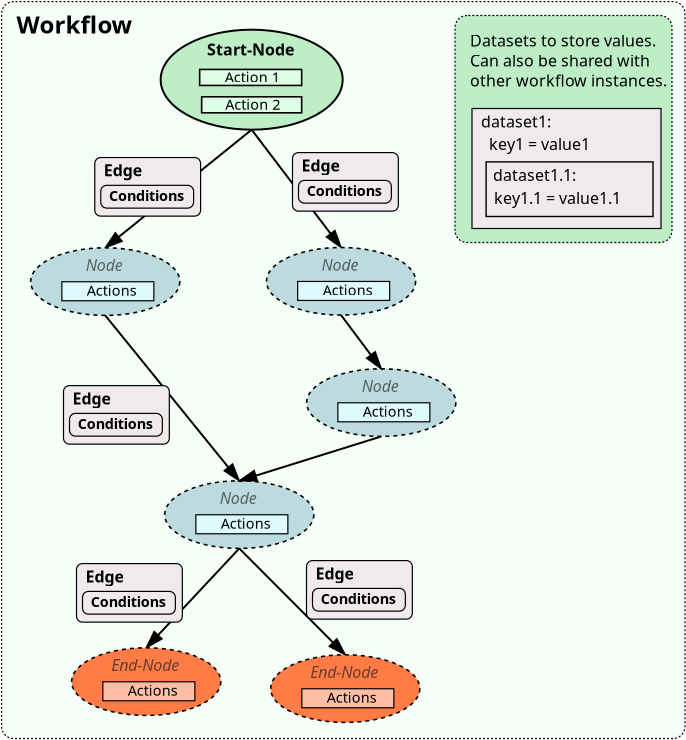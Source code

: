 <?xml version="1.0" encoding="UTF-8"?>
<dia:diagram xmlns:dia="http://www.lysator.liu.se/~alla/dia/">
  <dia:layer name="Hintergrund" visible="true">
    <dia:object type="Standard - Box" version="0" id="O0">
      <dia:attribute name="obj_pos">
        <dia:point val="2.797,2.708"/>
      </dia:attribute>
      <dia:attribute name="obj_bb">
        <dia:rectangle val="2.767,2.678;36.997,39.583"/>
      </dia:attribute>
      <dia:attribute name="elem_corner">
        <dia:point val="2.797,2.708"/>
      </dia:attribute>
      <dia:attribute name="elem_width">
        <dia:real val="34.17"/>
      </dia:attribute>
      <dia:attribute name="elem_height">
        <dia:real val="36.845"/>
      </dia:attribute>
      <dia:attribute name="border_width">
        <dia:real val="0.06"/>
      </dia:attribute>
      <dia:attribute name="inner_color">
        <dia:color val="#f5fff7"/>
      </dia:attribute>
      <dia:attribute name="show_background">
        <dia:boolean val="true"/>
      </dia:attribute>
      <dia:attribute name="line_style">
        <dia:enum val="1"/>
      </dia:attribute>
      <dia:attribute name="dashlength">
        <dia:real val="0.1"/>
      </dia:attribute>
      <dia:attribute name="corner_radius">
        <dia:real val="0.6"/>
      </dia:attribute>
    </dia:object>
    <dia:object type="UML - Message" version="0" id="O1">
      <dia:attribute name="obj_pos">
        <dia:point val="15.3,9.113"/>
      </dia:attribute>
      <dia:attribute name="obj_bb">
        <dia:rectangle val="15.23,9.042;20.119,15.284"/>
      </dia:attribute>
      <dia:attribute name="conn_endpoints">
        <dia:point val="15.3,9.113"/>
        <dia:point val="19.77,15.002"/>
      </dia:attribute>
      <dia:attribute name="line_colour">
        <dia:color val="#000000"/>
      </dia:attribute>
      <dia:attribute name="text">
        <dia:string>##</dia:string>
      </dia:attribute>
      <dia:attribute name="type">
        <dia:enum val="0"/>
      </dia:attribute>
      <dia:attribute name="text_pos">
        <dia:point val="19.192,11.686"/>
      </dia:attribute>
      <dia:connections>
        <dia:connection handle="0" to="O3" connection="6"/>
        <dia:connection handle="1" to="O9" connection="1"/>
      </dia:connections>
    </dia:object>
    <dia:object type="UML - Message" version="0" id="O2">
      <dia:attribute name="obj_pos">
        <dia:point val="15.3,9.113"/>
      </dia:attribute>
      <dia:attribute name="obj_bb">
        <dia:rectangle val="7.689,9.042;15.37,15.361"/>
      </dia:attribute>
      <dia:attribute name="conn_endpoints">
        <dia:point val="15.3,9.113"/>
        <dia:point val="7.98,15.018"/>
      </dia:attribute>
      <dia:attribute name="line_colour">
        <dia:color val="#000000"/>
      </dia:attribute>
      <dia:attribute name="text">
        <dia:string>##</dia:string>
      </dia:attribute>
      <dia:attribute name="type">
        <dia:enum val="0"/>
      </dia:attribute>
      <dia:attribute name="text_pos">
        <dia:point val="10.59,11.553"/>
      </dia:attribute>
      <dia:connections>
        <dia:connection handle="0" to="O3" connection="6"/>
        <dia:connection handle="1" to="O13" connection="1"/>
      </dia:connections>
    </dia:object>
    <dia:group>
      <dia:object type="Standard - Ellipse" version="0" id="O3">
        <dia:attribute name="obj_pos">
          <dia:point val="10.75,4.112"/>
        </dia:attribute>
        <dia:attribute name="obj_bb">
          <dia:rectangle val="10.7,4.062;19.9,9.162"/>
        </dia:attribute>
        <dia:attribute name="elem_corner">
          <dia:point val="10.75,4.112"/>
        </dia:attribute>
        <dia:attribute name="elem_width">
          <dia:real val="9.1"/>
        </dia:attribute>
        <dia:attribute name="elem_height">
          <dia:real val="5"/>
        </dia:attribute>
        <dia:attribute name="inner_color">
          <dia:color val="#bdeec5"/>
        </dia:attribute>
      </dia:object>
      <dia:object type="Standard - Text" version="0" id="O4">
        <dia:attribute name="obj_pos">
          <dia:point val="15.25,5.4"/>
        </dia:attribute>
        <dia:attribute name="obj_bb">
          <dia:rectangle val="13.05,4.65;17.45,5.8"/>
        </dia:attribute>
        <dia:attribute name="text">
          <dia:composite type="text">
            <dia:attribute name="string">
              <dia:string>#Start-Node#</dia:string>
            </dia:attribute>
            <dia:attribute name="font">
              <dia:font family="sans" style="80" name="Helvetica"/>
            </dia:attribute>
            <dia:attribute name="height">
              <dia:real val="1"/>
            </dia:attribute>
            <dia:attribute name="pos">
              <dia:point val="15.25,5.4"/>
            </dia:attribute>
            <dia:attribute name="color">
              <dia:color val="#000000"/>
            </dia:attribute>
            <dia:attribute name="alignment">
              <dia:enum val="1"/>
            </dia:attribute>
          </dia:composite>
        </dia:attribute>
      </dia:object>
      <dia:object type="Standard - Box" version="0" id="O5">
        <dia:attribute name="obj_pos">
          <dia:point val="12.7,6.1"/>
        </dia:attribute>
        <dia:attribute name="obj_bb">
          <dia:rectangle val="12.66,6.06;17.84,6.94"/>
        </dia:attribute>
        <dia:attribute name="elem_corner">
          <dia:point val="12.7,6.1"/>
        </dia:attribute>
        <dia:attribute name="elem_width">
          <dia:real val="5.1"/>
        </dia:attribute>
        <dia:attribute name="elem_height">
          <dia:real val="0.8"/>
        </dia:attribute>
        <dia:attribute name="border_width">
          <dia:real val="0.08"/>
        </dia:attribute>
        <dia:attribute name="inner_color">
          <dia:color val="#deffe6"/>
        </dia:attribute>
        <dia:attribute name="show_background">
          <dia:boolean val="true"/>
        </dia:attribute>
      </dia:object>
      <dia:object type="Standard - Text" version="0" id="O6">
        <dia:attribute name="obj_pos">
          <dia:point val="13.95,6.75"/>
        </dia:attribute>
        <dia:attribute name="obj_bb">
          <dia:rectangle val="13.95,6.05;16.5,7.1"/>
        </dia:attribute>
        <dia:attribute name="text">
          <dia:composite type="text">
            <dia:attribute name="string">
              <dia:string>#Action 1#</dia:string>
            </dia:attribute>
            <dia:attribute name="font">
              <dia:font family="sans" style="0" name="Helvetica"/>
            </dia:attribute>
            <dia:attribute name="height">
              <dia:real val="0.9"/>
            </dia:attribute>
            <dia:attribute name="pos">
              <dia:point val="13.95,6.75"/>
            </dia:attribute>
            <dia:attribute name="color">
              <dia:color val="#000000"/>
            </dia:attribute>
            <dia:attribute name="alignment">
              <dia:enum val="0"/>
            </dia:attribute>
          </dia:composite>
        </dia:attribute>
      </dia:object>
      <dia:object type="Standard - Box" version="0" id="O7">
        <dia:attribute name="obj_pos">
          <dia:point val="12.8,7.468"/>
        </dia:attribute>
        <dia:attribute name="obj_bb">
          <dia:rectangle val="12.76,7.428;17.84,8.307"/>
        </dia:attribute>
        <dia:attribute name="elem_corner">
          <dia:point val="12.8,7.468"/>
        </dia:attribute>
        <dia:attribute name="elem_width">
          <dia:real val="5"/>
        </dia:attribute>
        <dia:attribute name="elem_height">
          <dia:real val="0.8"/>
        </dia:attribute>
        <dia:attribute name="border_width">
          <dia:real val="0.08"/>
        </dia:attribute>
        <dia:attribute name="inner_color">
          <dia:color val="#deffe6"/>
        </dia:attribute>
        <dia:attribute name="show_background">
          <dia:boolean val="true"/>
        </dia:attribute>
      </dia:object>
      <dia:object type="Standard - Text" version="0" id="O8">
        <dia:attribute name="obj_pos">
          <dia:point val="13.985,8.117"/>
        </dia:attribute>
        <dia:attribute name="obj_bb">
          <dia:rectangle val="13.985,7.418;16.535,8.467"/>
        </dia:attribute>
        <dia:attribute name="text">
          <dia:composite type="text">
            <dia:attribute name="string">
              <dia:string>#Action 2#</dia:string>
            </dia:attribute>
            <dia:attribute name="font">
              <dia:font family="sans" style="0" name="Helvetica"/>
            </dia:attribute>
            <dia:attribute name="height">
              <dia:real val="0.9"/>
            </dia:attribute>
            <dia:attribute name="pos">
              <dia:point val="13.985,8.117"/>
            </dia:attribute>
            <dia:attribute name="color">
              <dia:color val="#000000"/>
            </dia:attribute>
            <dia:attribute name="alignment">
              <dia:enum val="0"/>
            </dia:attribute>
          </dia:composite>
        </dia:attribute>
      </dia:object>
    </dia:group>
    <dia:group>
      <dia:object type="Standard - Ellipse" version="0" id="O9">
        <dia:attribute name="obj_pos">
          <dia:point val="16.043,15.002"/>
        </dia:attribute>
        <dia:attribute name="obj_bb">
          <dia:rectangle val="16.003,14.962;23.537,18.423"/>
        </dia:attribute>
        <dia:attribute name="elem_corner">
          <dia:point val="16.043,15.002"/>
        </dia:attribute>
        <dia:attribute name="elem_width">
          <dia:real val="7.455"/>
        </dia:attribute>
        <dia:attribute name="elem_height">
          <dia:real val="3.381"/>
        </dia:attribute>
        <dia:attribute name="border_width">
          <dia:real val="0.08"/>
        </dia:attribute>
        <dia:attribute name="inner_color">
          <dia:color val="#bddade"/>
        </dia:attribute>
        <dia:attribute name="line_style">
          <dia:enum val="1"/>
        </dia:attribute>
        <dia:attribute name="dashlength">
          <dia:real val="0.2"/>
        </dia:attribute>
      </dia:object>
      <dia:object type="Standard - Text" version="0" id="O10">
        <dia:attribute name="obj_pos">
          <dia:point val="19.72,16.163"/>
        </dia:attribute>
        <dia:attribute name="obj_bb">
          <dia:rectangle val="18.795,15.412;20.645,16.562"/>
        </dia:attribute>
        <dia:attribute name="text">
          <dia:composite type="text">
            <dia:attribute name="string">
              <dia:string>#Node#</dia:string>
            </dia:attribute>
            <dia:attribute name="font">
              <dia:font family="sans" style="8" name="Helvetica"/>
            </dia:attribute>
            <dia:attribute name="height">
              <dia:real val="1"/>
            </dia:attribute>
            <dia:attribute name="pos">
              <dia:point val="19.72,16.163"/>
            </dia:attribute>
            <dia:attribute name="color">
              <dia:color val="#556264"/>
            </dia:attribute>
            <dia:attribute name="alignment">
              <dia:enum val="1"/>
            </dia:attribute>
          </dia:composite>
        </dia:attribute>
      </dia:object>
      <dia:object type="Standard - Box" version="0" id="O11">
        <dia:attribute name="obj_pos">
          <dia:point val="17.6,16.7"/>
        </dia:attribute>
        <dia:attribute name="obj_bb">
          <dia:rectangle val="17.57,16.67;22.23,17.68"/>
        </dia:attribute>
        <dia:attribute name="elem_corner">
          <dia:point val="17.6,16.7"/>
        </dia:attribute>
        <dia:attribute name="elem_width">
          <dia:real val="4.6"/>
        </dia:attribute>
        <dia:attribute name="elem_height">
          <dia:real val="0.95"/>
        </dia:attribute>
        <dia:attribute name="border_width">
          <dia:real val="0.06"/>
        </dia:attribute>
        <dia:attribute name="inner_color">
          <dia:color val="#defaff"/>
        </dia:attribute>
        <dia:attribute name="show_background">
          <dia:boolean val="true"/>
        </dia:attribute>
      </dia:object>
      <dia:object type="Standard - Text" version="0" id="O12">
        <dia:attribute name="obj_pos">
          <dia:point val="18.85,17.4"/>
        </dia:attribute>
        <dia:attribute name="obj_bb">
          <dia:rectangle val="18.85,16.7;21.15,17.75"/>
        </dia:attribute>
        <dia:attribute name="text">
          <dia:composite type="text">
            <dia:attribute name="string">
              <dia:string>#Actions#</dia:string>
            </dia:attribute>
            <dia:attribute name="font">
              <dia:font family="sans" style="0" name="Helvetica"/>
            </dia:attribute>
            <dia:attribute name="height">
              <dia:real val="0.9"/>
            </dia:attribute>
            <dia:attribute name="pos">
              <dia:point val="18.85,17.4"/>
            </dia:attribute>
            <dia:attribute name="color">
              <dia:color val="#000000"/>
            </dia:attribute>
            <dia:attribute name="alignment">
              <dia:enum val="0"/>
            </dia:attribute>
          </dia:composite>
        </dia:attribute>
      </dia:object>
    </dia:group>
    <dia:group>
      <dia:object type="Standard - Ellipse" version="0" id="O13">
        <dia:attribute name="obj_pos">
          <dia:point val="4.252,15.018"/>
        </dia:attribute>
        <dia:attribute name="obj_bb">
          <dia:rectangle val="4.212,14.978;11.747,18.44"/>
        </dia:attribute>
        <dia:attribute name="elem_corner">
          <dia:point val="4.252,15.018"/>
        </dia:attribute>
        <dia:attribute name="elem_width">
          <dia:real val="7.455"/>
        </dia:attribute>
        <dia:attribute name="elem_height">
          <dia:real val="3.381"/>
        </dia:attribute>
        <dia:attribute name="border_width">
          <dia:real val="0.08"/>
        </dia:attribute>
        <dia:attribute name="inner_color">
          <dia:color val="#bddade"/>
        </dia:attribute>
        <dia:attribute name="line_style">
          <dia:enum val="1"/>
        </dia:attribute>
        <dia:attribute name="dashlength">
          <dia:real val="0.2"/>
        </dia:attribute>
      </dia:object>
      <dia:object type="Standard - Text" version="0" id="O14">
        <dia:attribute name="obj_pos">
          <dia:point val="7.93,16.179"/>
        </dia:attribute>
        <dia:attribute name="obj_bb">
          <dia:rectangle val="7.005,15.429;8.855,16.579"/>
        </dia:attribute>
        <dia:attribute name="text">
          <dia:composite type="text">
            <dia:attribute name="string">
              <dia:string>#Node#</dia:string>
            </dia:attribute>
            <dia:attribute name="font">
              <dia:font family="sans" style="8" name="Helvetica"/>
            </dia:attribute>
            <dia:attribute name="height">
              <dia:real val="1"/>
            </dia:attribute>
            <dia:attribute name="pos">
              <dia:point val="7.93,16.179"/>
            </dia:attribute>
            <dia:attribute name="color">
              <dia:color val="#556264"/>
            </dia:attribute>
            <dia:attribute name="alignment">
              <dia:enum val="1"/>
            </dia:attribute>
          </dia:composite>
        </dia:attribute>
      </dia:object>
      <dia:object type="Standard - Box" version="0" id="O15">
        <dia:attribute name="obj_pos">
          <dia:point val="5.81,16.716"/>
        </dia:attribute>
        <dia:attribute name="obj_bb">
          <dia:rectangle val="5.78,16.686;10.44,17.697"/>
        </dia:attribute>
        <dia:attribute name="elem_corner">
          <dia:point val="5.81,16.716"/>
        </dia:attribute>
        <dia:attribute name="elem_width">
          <dia:real val="4.6"/>
        </dia:attribute>
        <dia:attribute name="elem_height">
          <dia:real val="0.95"/>
        </dia:attribute>
        <dia:attribute name="border_width">
          <dia:real val="0.06"/>
        </dia:attribute>
        <dia:attribute name="inner_color">
          <dia:color val="#defaff"/>
        </dia:attribute>
        <dia:attribute name="show_background">
          <dia:boolean val="true"/>
        </dia:attribute>
      </dia:object>
      <dia:object type="Standard - Text" version="0" id="O16">
        <dia:attribute name="obj_pos">
          <dia:point val="7.06,17.416"/>
        </dia:attribute>
        <dia:attribute name="obj_bb">
          <dia:rectangle val="7.06,16.716;9.36,17.767"/>
        </dia:attribute>
        <dia:attribute name="text">
          <dia:composite type="text">
            <dia:attribute name="string">
              <dia:string>#Actions#</dia:string>
            </dia:attribute>
            <dia:attribute name="font">
              <dia:font family="sans" style="0" name="Helvetica"/>
            </dia:attribute>
            <dia:attribute name="height">
              <dia:real val="0.9"/>
            </dia:attribute>
            <dia:attribute name="pos">
              <dia:point val="7.06,17.416"/>
            </dia:attribute>
            <dia:attribute name="color">
              <dia:color val="#000000"/>
            </dia:attribute>
            <dia:attribute name="alignment">
              <dia:enum val="0"/>
            </dia:attribute>
          </dia:composite>
        </dia:attribute>
      </dia:object>
    </dia:group>
    <dia:group>
      <dia:group>
        <dia:object type="Standard - Box" version="0" id="O17">
          <dia:attribute name="obj_pos">
            <dia:point val="7.455,10.505"/>
          </dia:attribute>
          <dia:attribute name="obj_bb">
            <dia:rectangle val="7.425,10.475;12.777,13.463"/>
          </dia:attribute>
          <dia:attribute name="elem_corner">
            <dia:point val="7.455,10.505"/>
          </dia:attribute>
          <dia:attribute name="elem_width">
            <dia:real val="5.292"/>
          </dia:attribute>
          <dia:attribute name="elem_height">
            <dia:real val="2.928"/>
          </dia:attribute>
          <dia:attribute name="border_width">
            <dia:real val="0.06"/>
          </dia:attribute>
          <dia:attribute name="inner_color">
            <dia:color val="#eeeaee"/>
          </dia:attribute>
          <dia:attribute name="show_background">
            <dia:boolean val="true"/>
          </dia:attribute>
          <dia:attribute name="corner_radius">
            <dia:real val="0.3"/>
          </dia:attribute>
        </dia:object>
        <dia:object type="Standard - Text" version="0" id="O18">
          <dia:attribute name="obj_pos">
            <dia:point val="8.165,12.675"/>
          </dia:attribute>
          <dia:attribute name="obj_bb">
            <dia:rectangle val="8.165,11.975;11.965,13.025"/>
          </dia:attribute>
          <dia:attribute name="text">
            <dia:composite type="text">
              <dia:attribute name="string">
                <dia:string>#Conditions#</dia:string>
              </dia:attribute>
              <dia:attribute name="font">
                <dia:font family="sans" style="80" name="Helvetica"/>
              </dia:attribute>
              <dia:attribute name="height">
                <dia:real val="0.9"/>
              </dia:attribute>
              <dia:attribute name="pos">
                <dia:point val="8.165,12.675"/>
              </dia:attribute>
              <dia:attribute name="color">
                <dia:color val="#000000"/>
              </dia:attribute>
              <dia:attribute name="alignment">
                <dia:enum val="0"/>
              </dia:attribute>
            </dia:composite>
          </dia:attribute>
        </dia:object>
        <dia:object type="Standard - Text" version="0" id="O19">
          <dia:attribute name="obj_pos">
            <dia:point val="7.905,11.445"/>
          </dia:attribute>
          <dia:attribute name="obj_bb">
            <dia:rectangle val="7.905,10.695;9.855,11.845"/>
          </dia:attribute>
          <dia:attribute name="text">
            <dia:composite type="text">
              <dia:attribute name="string">
                <dia:string>#Edge#</dia:string>
              </dia:attribute>
              <dia:attribute name="font">
                <dia:font family="sans" style="80" name="Helvetica"/>
              </dia:attribute>
              <dia:attribute name="height">
                <dia:real val="1"/>
              </dia:attribute>
              <dia:attribute name="pos">
                <dia:point val="7.905,11.445"/>
              </dia:attribute>
              <dia:attribute name="color">
                <dia:color val="#000000"/>
              </dia:attribute>
              <dia:attribute name="alignment">
                <dia:enum val="0"/>
              </dia:attribute>
            </dia:composite>
          </dia:attribute>
        </dia:object>
      </dia:group>
      <dia:object type="Standard - Box" version="0" id="O20">
        <dia:attribute name="obj_pos">
          <dia:point val="7.755,11.895"/>
        </dia:attribute>
        <dia:attribute name="obj_bb">
          <dia:rectangle val="7.725,11.865;12.427,13.063"/>
        </dia:attribute>
        <dia:attribute name="elem_corner">
          <dia:point val="7.755,11.895"/>
        </dia:attribute>
        <dia:attribute name="elem_width">
          <dia:real val="4.642"/>
        </dia:attribute>
        <dia:attribute name="elem_height">
          <dia:real val="1.138"/>
        </dia:attribute>
        <dia:attribute name="border_width">
          <dia:real val="0.06"/>
        </dia:attribute>
        <dia:attribute name="inner_color">
          <dia:color val="#eeeaee"/>
        </dia:attribute>
        <dia:attribute name="show_background">
          <dia:boolean val="false"/>
        </dia:attribute>
        <dia:attribute name="corner_radius">
          <dia:real val="0.3"/>
        </dia:attribute>
      </dia:object>
    </dia:group>
    <dia:group>
      <dia:group>
        <dia:object type="Standard - Box" version="0" id="O21">
          <dia:attribute name="obj_pos">
            <dia:point val="17.342,10.258"/>
          </dia:attribute>
          <dia:attribute name="obj_bb">
            <dia:rectangle val="17.312,10.228;22.665,13.216"/>
          </dia:attribute>
          <dia:attribute name="elem_corner">
            <dia:point val="17.342,10.258"/>
          </dia:attribute>
          <dia:attribute name="elem_width">
            <dia:real val="5.292"/>
          </dia:attribute>
          <dia:attribute name="elem_height">
            <dia:real val="2.928"/>
          </dia:attribute>
          <dia:attribute name="border_width">
            <dia:real val="0.06"/>
          </dia:attribute>
          <dia:attribute name="inner_color">
            <dia:color val="#eeeaee"/>
          </dia:attribute>
          <dia:attribute name="show_background">
            <dia:boolean val="true"/>
          </dia:attribute>
          <dia:attribute name="corner_radius">
            <dia:real val="0.3"/>
          </dia:attribute>
        </dia:object>
        <dia:object type="Standard - Text" version="0" id="O22">
          <dia:attribute name="obj_pos">
            <dia:point val="18.052,12.428"/>
          </dia:attribute>
          <dia:attribute name="obj_bb">
            <dia:rectangle val="18.052,11.728;21.852,12.778"/>
          </dia:attribute>
          <dia:attribute name="text">
            <dia:composite type="text">
              <dia:attribute name="string">
                <dia:string>#Conditions#</dia:string>
              </dia:attribute>
              <dia:attribute name="font">
                <dia:font family="sans" style="80" name="Helvetica"/>
              </dia:attribute>
              <dia:attribute name="height">
                <dia:real val="0.9"/>
              </dia:attribute>
              <dia:attribute name="pos">
                <dia:point val="18.052,12.428"/>
              </dia:attribute>
              <dia:attribute name="color">
                <dia:color val="#000000"/>
              </dia:attribute>
              <dia:attribute name="alignment">
                <dia:enum val="0"/>
              </dia:attribute>
            </dia:composite>
          </dia:attribute>
        </dia:object>
        <dia:object type="Standard - Text" version="0" id="O23">
          <dia:attribute name="obj_pos">
            <dia:point val="17.792,11.198"/>
          </dia:attribute>
          <dia:attribute name="obj_bb">
            <dia:rectangle val="17.792,10.448;19.742,11.598"/>
          </dia:attribute>
          <dia:attribute name="text">
            <dia:composite type="text">
              <dia:attribute name="string">
                <dia:string>#Edge#</dia:string>
              </dia:attribute>
              <dia:attribute name="font">
                <dia:font family="sans" style="80" name="Helvetica"/>
              </dia:attribute>
              <dia:attribute name="height">
                <dia:real val="1"/>
              </dia:attribute>
              <dia:attribute name="pos">
                <dia:point val="17.792,11.198"/>
              </dia:attribute>
              <dia:attribute name="color">
                <dia:color val="#000000"/>
              </dia:attribute>
              <dia:attribute name="alignment">
                <dia:enum val="0"/>
              </dia:attribute>
            </dia:composite>
          </dia:attribute>
        </dia:object>
      </dia:group>
      <dia:object type="Standard - Box" version="0" id="O24">
        <dia:attribute name="obj_pos">
          <dia:point val="17.642,11.648"/>
        </dia:attribute>
        <dia:attribute name="obj_bb">
          <dia:rectangle val="17.612,11.618;22.315,12.816"/>
        </dia:attribute>
        <dia:attribute name="elem_corner">
          <dia:point val="17.642,11.648"/>
        </dia:attribute>
        <dia:attribute name="elem_width">
          <dia:real val="4.642"/>
        </dia:attribute>
        <dia:attribute name="elem_height">
          <dia:real val="1.138"/>
        </dia:attribute>
        <dia:attribute name="border_width">
          <dia:real val="0.06"/>
        </dia:attribute>
        <dia:attribute name="inner_color">
          <dia:color val="#eeeaee"/>
        </dia:attribute>
        <dia:attribute name="show_background">
          <dia:boolean val="false"/>
        </dia:attribute>
        <dia:attribute name="corner_radius">
          <dia:real val="0.3"/>
        </dia:attribute>
      </dia:object>
    </dia:group>
    <dia:group>
      <dia:object type="Standard - Ellipse" version="0" id="O25">
        <dia:attribute name="obj_pos">
          <dia:point val="10.952,26.668"/>
        </dia:attribute>
        <dia:attribute name="obj_bb">
          <dia:rectangle val="10.912,26.628;18.447,30.09"/>
        </dia:attribute>
        <dia:attribute name="elem_corner">
          <dia:point val="10.952,26.668"/>
        </dia:attribute>
        <dia:attribute name="elem_width">
          <dia:real val="7.455"/>
        </dia:attribute>
        <dia:attribute name="elem_height">
          <dia:real val="3.381"/>
        </dia:attribute>
        <dia:attribute name="border_width">
          <dia:real val="0.08"/>
        </dia:attribute>
        <dia:attribute name="inner_color">
          <dia:color val="#bddade"/>
        </dia:attribute>
        <dia:attribute name="line_style">
          <dia:enum val="1"/>
        </dia:attribute>
        <dia:attribute name="dashlength">
          <dia:real val="0.2"/>
        </dia:attribute>
      </dia:object>
      <dia:object type="Standard - Text" version="0" id="O26">
        <dia:attribute name="obj_pos">
          <dia:point val="14.63,27.829"/>
        </dia:attribute>
        <dia:attribute name="obj_bb">
          <dia:rectangle val="13.705,27.079;15.555,28.229"/>
        </dia:attribute>
        <dia:attribute name="text">
          <dia:composite type="text">
            <dia:attribute name="string">
              <dia:string>#Node#</dia:string>
            </dia:attribute>
            <dia:attribute name="font">
              <dia:font family="sans" style="8" name="Helvetica"/>
            </dia:attribute>
            <dia:attribute name="height">
              <dia:real val="1"/>
            </dia:attribute>
            <dia:attribute name="pos">
              <dia:point val="14.63,27.829"/>
            </dia:attribute>
            <dia:attribute name="color">
              <dia:color val="#556264"/>
            </dia:attribute>
            <dia:attribute name="alignment">
              <dia:enum val="1"/>
            </dia:attribute>
          </dia:composite>
        </dia:attribute>
      </dia:object>
      <dia:object type="Standard - Box" version="0" id="O27">
        <dia:attribute name="obj_pos">
          <dia:point val="12.51,28.366"/>
        </dia:attribute>
        <dia:attribute name="obj_bb">
          <dia:rectangle val="12.48,28.337;17.14,29.346"/>
        </dia:attribute>
        <dia:attribute name="elem_corner">
          <dia:point val="12.51,28.366"/>
        </dia:attribute>
        <dia:attribute name="elem_width">
          <dia:real val="4.6"/>
        </dia:attribute>
        <dia:attribute name="elem_height">
          <dia:real val="0.95"/>
        </dia:attribute>
        <dia:attribute name="border_width">
          <dia:real val="0.06"/>
        </dia:attribute>
        <dia:attribute name="inner_color">
          <dia:color val="#defaff"/>
        </dia:attribute>
        <dia:attribute name="show_background">
          <dia:boolean val="true"/>
        </dia:attribute>
      </dia:object>
      <dia:object type="Standard - Text" version="0" id="O28">
        <dia:attribute name="obj_pos">
          <dia:point val="13.76,29.067"/>
        </dia:attribute>
        <dia:attribute name="obj_bb">
          <dia:rectangle val="13.76,28.366;16.06,29.416"/>
        </dia:attribute>
        <dia:attribute name="text">
          <dia:composite type="text">
            <dia:attribute name="string">
              <dia:string>#Actions#</dia:string>
            </dia:attribute>
            <dia:attribute name="font">
              <dia:font family="sans" style="0" name="Helvetica"/>
            </dia:attribute>
            <dia:attribute name="height">
              <dia:real val="0.9"/>
            </dia:attribute>
            <dia:attribute name="pos">
              <dia:point val="13.76,29.067"/>
            </dia:attribute>
            <dia:attribute name="color">
              <dia:color val="#000000"/>
            </dia:attribute>
            <dia:attribute name="alignment">
              <dia:enum val="0"/>
            </dia:attribute>
          </dia:composite>
        </dia:attribute>
      </dia:object>
    </dia:group>
    <dia:group>
      <dia:object type="Standard - Ellipse" version="0" id="O29">
        <dia:attribute name="obj_pos">
          <dia:point val="18.052,21.068"/>
        </dia:attribute>
        <dia:attribute name="obj_bb">
          <dia:rectangle val="18.012,21.028;25.547,24.49"/>
        </dia:attribute>
        <dia:attribute name="elem_corner">
          <dia:point val="18.052,21.068"/>
        </dia:attribute>
        <dia:attribute name="elem_width">
          <dia:real val="7.455"/>
        </dia:attribute>
        <dia:attribute name="elem_height">
          <dia:real val="3.381"/>
        </dia:attribute>
        <dia:attribute name="border_width">
          <dia:real val="0.08"/>
        </dia:attribute>
        <dia:attribute name="inner_color">
          <dia:color val="#bddade"/>
        </dia:attribute>
        <dia:attribute name="line_style">
          <dia:enum val="1"/>
        </dia:attribute>
        <dia:attribute name="dashlength">
          <dia:real val="0.2"/>
        </dia:attribute>
      </dia:object>
      <dia:object type="Standard - Text" version="0" id="O30">
        <dia:attribute name="obj_pos">
          <dia:point val="21.73,22.229"/>
        </dia:attribute>
        <dia:attribute name="obj_bb">
          <dia:rectangle val="20.805,21.479;22.655,22.629"/>
        </dia:attribute>
        <dia:attribute name="text">
          <dia:composite type="text">
            <dia:attribute name="string">
              <dia:string>#Node#</dia:string>
            </dia:attribute>
            <dia:attribute name="font">
              <dia:font family="sans" style="8" name="Helvetica"/>
            </dia:attribute>
            <dia:attribute name="height">
              <dia:real val="1"/>
            </dia:attribute>
            <dia:attribute name="pos">
              <dia:point val="21.73,22.229"/>
            </dia:attribute>
            <dia:attribute name="color">
              <dia:color val="#556264"/>
            </dia:attribute>
            <dia:attribute name="alignment">
              <dia:enum val="1"/>
            </dia:attribute>
          </dia:composite>
        </dia:attribute>
      </dia:object>
      <dia:object type="Standard - Box" version="0" id="O31">
        <dia:attribute name="obj_pos">
          <dia:point val="19.61,22.767"/>
        </dia:attribute>
        <dia:attribute name="obj_bb">
          <dia:rectangle val="19.58,22.736;24.24,23.747"/>
        </dia:attribute>
        <dia:attribute name="elem_corner">
          <dia:point val="19.61,22.767"/>
        </dia:attribute>
        <dia:attribute name="elem_width">
          <dia:real val="4.6"/>
        </dia:attribute>
        <dia:attribute name="elem_height">
          <dia:real val="0.95"/>
        </dia:attribute>
        <dia:attribute name="border_width">
          <dia:real val="0.06"/>
        </dia:attribute>
        <dia:attribute name="inner_color">
          <dia:color val="#defaff"/>
        </dia:attribute>
        <dia:attribute name="show_background">
          <dia:boolean val="true"/>
        </dia:attribute>
      </dia:object>
      <dia:object type="Standard - Text" version="0" id="O32">
        <dia:attribute name="obj_pos">
          <dia:point val="20.86,23.466"/>
        </dia:attribute>
        <dia:attribute name="obj_bb">
          <dia:rectangle val="20.86,22.767;23.16,23.817"/>
        </dia:attribute>
        <dia:attribute name="text">
          <dia:composite type="text">
            <dia:attribute name="string">
              <dia:string>#Actions#</dia:string>
            </dia:attribute>
            <dia:attribute name="font">
              <dia:font family="sans" style="0" name="Helvetica"/>
            </dia:attribute>
            <dia:attribute name="height">
              <dia:real val="0.9"/>
            </dia:attribute>
            <dia:attribute name="pos">
              <dia:point val="20.86,23.466"/>
            </dia:attribute>
            <dia:attribute name="color">
              <dia:color val="#000000"/>
            </dia:attribute>
            <dia:attribute name="alignment">
              <dia:enum val="0"/>
            </dia:attribute>
          </dia:composite>
        </dia:attribute>
      </dia:object>
    </dia:group>
    <dia:object type="UML - Message" version="0" id="O33">
      <dia:attribute name="obj_pos">
        <dia:point val="19.77,18.383"/>
      </dia:attribute>
      <dia:attribute name="obj_bb">
        <dia:rectangle val="19.7,18.313;22.13,21.348"/>
      </dia:attribute>
      <dia:attribute name="conn_endpoints">
        <dia:point val="19.77,18.383"/>
        <dia:point val="21.78,21.068"/>
      </dia:attribute>
      <dia:attribute name="line_colour">
        <dia:color val="#000000"/>
      </dia:attribute>
      <dia:attribute name="text">
        <dia:string>##</dia:string>
      </dia:attribute>
      <dia:attribute name="type">
        <dia:enum val="0"/>
      </dia:attribute>
      <dia:attribute name="text_pos">
        <dia:point val="19.725,19.213"/>
      </dia:attribute>
      <dia:connections>
        <dia:connection handle="0" to="O9" connection="6"/>
        <dia:connection handle="1" to="O29" connection="1"/>
      </dia:connections>
    </dia:object>
    <dia:object type="UML - Message" version="0" id="O34">
      <dia:attribute name="obj_pos">
        <dia:point val="21.78,24.45"/>
      </dia:attribute>
      <dia:attribute name="obj_bb">
        <dia:rectangle val="14.513,24.387;21.842,27.065"/>
      </dia:attribute>
      <dia:attribute name="conn_endpoints">
        <dia:point val="21.78,24.45"/>
        <dia:point val="14.68,26.668"/>
      </dia:attribute>
      <dia:attribute name="line_colour">
        <dia:color val="#000000"/>
      </dia:attribute>
      <dia:attribute name="text">
        <dia:string>##</dia:string>
      </dia:attribute>
      <dia:attribute name="type">
        <dia:enum val="0"/>
      </dia:attribute>
      <dia:attribute name="text_pos">
        <dia:point val="17.18,25.047"/>
      </dia:attribute>
      <dia:connections>
        <dia:connection handle="0" to="O29" connection="6"/>
        <dia:connection handle="1" to="O25" connection="1"/>
      </dia:connections>
    </dia:object>
    <dia:object type="UML - Message" version="0" id="O35">
      <dia:attribute name="obj_pos">
        <dia:point val="7.98,18.4"/>
      </dia:attribute>
      <dia:attribute name="obj_bb">
        <dia:rectangle val="7.909,18.329;15.022,26.959"/>
      </dia:attribute>
      <dia:attribute name="conn_endpoints">
        <dia:point val="7.98,18.4"/>
        <dia:point val="14.68,26.668"/>
      </dia:attribute>
      <dia:attribute name="line_colour">
        <dia:color val="#000000"/>
      </dia:attribute>
      <dia:attribute name="text">
        <dia:string>##</dia:string>
      </dia:attribute>
      <dia:attribute name="type">
        <dia:enum val="0"/>
      </dia:attribute>
      <dia:attribute name="text_pos">
        <dia:point val="10.28,22.022"/>
      </dia:attribute>
      <dia:connections>
        <dia:connection handle="0" to="O13" connection="6"/>
        <dia:connection handle="1" to="O25" connection="1"/>
      </dia:connections>
    </dia:object>
    <dia:object type="UML - Message" version="0" id="O36">
      <dia:attribute name="obj_pos">
        <dia:point val="14.68,30.05"/>
      </dia:attribute>
      <dia:attribute name="obj_bb">
        <dia:rectangle val="9.703,29.979;14.75,35.328"/>
      </dia:attribute>
      <dia:attribute name="conn_endpoints">
        <dia:point val="14.68,30.05"/>
        <dia:point val="10.03,35.018"/>
      </dia:attribute>
      <dia:attribute name="line_colour">
        <dia:color val="#000000"/>
      </dia:attribute>
      <dia:attribute name="text">
        <dia:string>##</dia:string>
      </dia:attribute>
      <dia:attribute name="type">
        <dia:enum val="0"/>
      </dia:attribute>
      <dia:attribute name="text_pos">
        <dia:point val="11.305,32.022"/>
      </dia:attribute>
      <dia:connections>
        <dia:connection handle="0" to="O25" connection="6"/>
        <dia:connection handle="1" to="O50" connection="1"/>
      </dia:connections>
    </dia:object>
    <dia:object type="UML - Message" version="0" id="O37">
      <dia:attribute name="obj_pos">
        <dia:point val="14.68,30.05"/>
      </dia:attribute>
      <dia:attribute name="obj_bb">
        <dia:rectangle val="14.609,29.979;20.298,35.686"/>
      </dia:attribute>
      <dia:attribute name="conn_endpoints">
        <dia:point val="14.68,30.05"/>
        <dia:point val="19.98,35.368"/>
      </dia:attribute>
      <dia:attribute name="line_colour">
        <dia:color val="#000000"/>
      </dia:attribute>
      <dia:attribute name="text">
        <dia:string>##</dia:string>
      </dia:attribute>
      <dia:attribute name="type">
        <dia:enum val="0"/>
      </dia:attribute>
      <dia:attribute name="text_pos">
        <dia:point val="16.28,32.197"/>
      </dia:attribute>
      <dia:connections>
        <dia:connection handle="0" to="O25" connection="6"/>
        <dia:connection handle="1" to="O54" connection="1"/>
      </dia:connections>
    </dia:object>
    <dia:group>
      <dia:group>
        <dia:object type="Standard - Box" version="0" id="O38">
          <dia:attribute name="obj_pos">
            <dia:point val="5.892,21.908"/>
          </dia:attribute>
          <dia:attribute name="obj_bb">
            <dia:rectangle val="5.862,21.878;11.215,24.866"/>
          </dia:attribute>
          <dia:attribute name="elem_corner">
            <dia:point val="5.892,21.908"/>
          </dia:attribute>
          <dia:attribute name="elem_width">
            <dia:real val="5.292"/>
          </dia:attribute>
          <dia:attribute name="elem_height">
            <dia:real val="2.928"/>
          </dia:attribute>
          <dia:attribute name="border_width">
            <dia:real val="0.06"/>
          </dia:attribute>
          <dia:attribute name="inner_color">
            <dia:color val="#eeeaee"/>
          </dia:attribute>
          <dia:attribute name="show_background">
            <dia:boolean val="true"/>
          </dia:attribute>
          <dia:attribute name="corner_radius">
            <dia:real val="0.3"/>
          </dia:attribute>
        </dia:object>
        <dia:object type="Standard - Text" version="0" id="O39">
          <dia:attribute name="obj_pos">
            <dia:point val="6.602,24.078"/>
          </dia:attribute>
          <dia:attribute name="obj_bb">
            <dia:rectangle val="6.602,23.378;10.402,24.428"/>
          </dia:attribute>
          <dia:attribute name="text">
            <dia:composite type="text">
              <dia:attribute name="string">
                <dia:string>#Conditions#</dia:string>
              </dia:attribute>
              <dia:attribute name="font">
                <dia:font family="sans" style="80" name="Helvetica"/>
              </dia:attribute>
              <dia:attribute name="height">
                <dia:real val="0.9"/>
              </dia:attribute>
              <dia:attribute name="pos">
                <dia:point val="6.602,24.078"/>
              </dia:attribute>
              <dia:attribute name="color">
                <dia:color val="#000000"/>
              </dia:attribute>
              <dia:attribute name="alignment">
                <dia:enum val="0"/>
              </dia:attribute>
            </dia:composite>
          </dia:attribute>
        </dia:object>
        <dia:object type="Standard - Text" version="0" id="O40">
          <dia:attribute name="obj_pos">
            <dia:point val="6.342,22.848"/>
          </dia:attribute>
          <dia:attribute name="obj_bb">
            <dia:rectangle val="6.342,22.098;8.292,23.248"/>
          </dia:attribute>
          <dia:attribute name="text">
            <dia:composite type="text">
              <dia:attribute name="string">
                <dia:string>#Edge#</dia:string>
              </dia:attribute>
              <dia:attribute name="font">
                <dia:font family="sans" style="80" name="Helvetica"/>
              </dia:attribute>
              <dia:attribute name="height">
                <dia:real val="1"/>
              </dia:attribute>
              <dia:attribute name="pos">
                <dia:point val="6.342,22.848"/>
              </dia:attribute>
              <dia:attribute name="color">
                <dia:color val="#000000"/>
              </dia:attribute>
              <dia:attribute name="alignment">
                <dia:enum val="0"/>
              </dia:attribute>
            </dia:composite>
          </dia:attribute>
        </dia:object>
      </dia:group>
      <dia:object type="Standard - Box" version="0" id="O41">
        <dia:attribute name="obj_pos">
          <dia:point val="6.192,23.298"/>
        </dia:attribute>
        <dia:attribute name="obj_bb">
          <dia:rectangle val="6.162,23.268;10.865,24.466"/>
        </dia:attribute>
        <dia:attribute name="elem_corner">
          <dia:point val="6.192,23.298"/>
        </dia:attribute>
        <dia:attribute name="elem_width">
          <dia:real val="4.642"/>
        </dia:attribute>
        <dia:attribute name="elem_height">
          <dia:real val="1.138"/>
        </dia:attribute>
        <dia:attribute name="border_width">
          <dia:real val="0.06"/>
        </dia:attribute>
        <dia:attribute name="inner_color">
          <dia:color val="#eeeaee"/>
        </dia:attribute>
        <dia:attribute name="show_background">
          <dia:boolean val="false"/>
        </dia:attribute>
        <dia:attribute name="corner_radius">
          <dia:real val="0.3"/>
        </dia:attribute>
      </dia:object>
    </dia:group>
    <dia:group>
      <dia:group>
        <dia:object type="Standard - Box" version="0" id="O42">
          <dia:attribute name="obj_pos">
            <dia:point val="6.542,30.808"/>
          </dia:attribute>
          <dia:attribute name="obj_bb">
            <dia:rectangle val="6.512,30.778;11.865,33.766"/>
          </dia:attribute>
          <dia:attribute name="elem_corner">
            <dia:point val="6.542,30.808"/>
          </dia:attribute>
          <dia:attribute name="elem_width">
            <dia:real val="5.292"/>
          </dia:attribute>
          <dia:attribute name="elem_height">
            <dia:real val="2.928"/>
          </dia:attribute>
          <dia:attribute name="border_width">
            <dia:real val="0.06"/>
          </dia:attribute>
          <dia:attribute name="inner_color">
            <dia:color val="#eeeaee"/>
          </dia:attribute>
          <dia:attribute name="show_background">
            <dia:boolean val="true"/>
          </dia:attribute>
          <dia:attribute name="corner_radius">
            <dia:real val="0.3"/>
          </dia:attribute>
        </dia:object>
        <dia:object type="Standard - Text" version="0" id="O43">
          <dia:attribute name="obj_pos">
            <dia:point val="7.252,32.978"/>
          </dia:attribute>
          <dia:attribute name="obj_bb">
            <dia:rectangle val="7.252,32.278;11.052,33.328"/>
          </dia:attribute>
          <dia:attribute name="text">
            <dia:composite type="text">
              <dia:attribute name="string">
                <dia:string>#Conditions#</dia:string>
              </dia:attribute>
              <dia:attribute name="font">
                <dia:font family="sans" style="80" name="Helvetica"/>
              </dia:attribute>
              <dia:attribute name="height">
                <dia:real val="0.9"/>
              </dia:attribute>
              <dia:attribute name="pos">
                <dia:point val="7.252,32.978"/>
              </dia:attribute>
              <dia:attribute name="color">
                <dia:color val="#000000"/>
              </dia:attribute>
              <dia:attribute name="alignment">
                <dia:enum val="0"/>
              </dia:attribute>
            </dia:composite>
          </dia:attribute>
        </dia:object>
        <dia:object type="Standard - Text" version="0" id="O44">
          <dia:attribute name="obj_pos">
            <dia:point val="6.992,31.748"/>
          </dia:attribute>
          <dia:attribute name="obj_bb">
            <dia:rectangle val="6.992,30.998;8.942,32.148"/>
          </dia:attribute>
          <dia:attribute name="text">
            <dia:composite type="text">
              <dia:attribute name="string">
                <dia:string>#Edge#</dia:string>
              </dia:attribute>
              <dia:attribute name="font">
                <dia:font family="sans" style="80" name="Helvetica"/>
              </dia:attribute>
              <dia:attribute name="height">
                <dia:real val="1"/>
              </dia:attribute>
              <dia:attribute name="pos">
                <dia:point val="6.992,31.748"/>
              </dia:attribute>
              <dia:attribute name="color">
                <dia:color val="#000000"/>
              </dia:attribute>
              <dia:attribute name="alignment">
                <dia:enum val="0"/>
              </dia:attribute>
            </dia:composite>
          </dia:attribute>
        </dia:object>
      </dia:group>
      <dia:object type="Standard - Box" version="0" id="O45">
        <dia:attribute name="obj_pos">
          <dia:point val="6.842,32.198"/>
        </dia:attribute>
        <dia:attribute name="obj_bb">
          <dia:rectangle val="6.812,32.168;11.515,33.367"/>
        </dia:attribute>
        <dia:attribute name="elem_corner">
          <dia:point val="6.842,32.198"/>
        </dia:attribute>
        <dia:attribute name="elem_width">
          <dia:real val="4.642"/>
        </dia:attribute>
        <dia:attribute name="elem_height">
          <dia:real val="1.138"/>
        </dia:attribute>
        <dia:attribute name="border_width">
          <dia:real val="0.06"/>
        </dia:attribute>
        <dia:attribute name="inner_color">
          <dia:color val="#eeeaee"/>
        </dia:attribute>
        <dia:attribute name="show_background">
          <dia:boolean val="false"/>
        </dia:attribute>
        <dia:attribute name="corner_radius">
          <dia:real val="0.3"/>
        </dia:attribute>
      </dia:object>
    </dia:group>
    <dia:group>
      <dia:group>
        <dia:object type="Standard - Box" version="0" id="O46">
          <dia:attribute name="obj_pos">
            <dia:point val="18.042,30.658"/>
          </dia:attribute>
          <dia:attribute name="obj_bb">
            <dia:rectangle val="18.012,30.628;23.365,33.616"/>
          </dia:attribute>
          <dia:attribute name="elem_corner">
            <dia:point val="18.042,30.658"/>
          </dia:attribute>
          <dia:attribute name="elem_width">
            <dia:real val="5.292"/>
          </dia:attribute>
          <dia:attribute name="elem_height">
            <dia:real val="2.928"/>
          </dia:attribute>
          <dia:attribute name="border_width">
            <dia:real val="0.06"/>
          </dia:attribute>
          <dia:attribute name="inner_color">
            <dia:color val="#eeeaee"/>
          </dia:attribute>
          <dia:attribute name="show_background">
            <dia:boolean val="true"/>
          </dia:attribute>
          <dia:attribute name="corner_radius">
            <dia:real val="0.3"/>
          </dia:attribute>
        </dia:object>
        <dia:object type="Standard - Text" version="0" id="O47">
          <dia:attribute name="obj_pos">
            <dia:point val="18.752,32.828"/>
          </dia:attribute>
          <dia:attribute name="obj_bb">
            <dia:rectangle val="18.752,32.128;22.552,33.178"/>
          </dia:attribute>
          <dia:attribute name="text">
            <dia:composite type="text">
              <dia:attribute name="string">
                <dia:string>#Conditions#</dia:string>
              </dia:attribute>
              <dia:attribute name="font">
                <dia:font family="sans" style="80" name="Helvetica"/>
              </dia:attribute>
              <dia:attribute name="height">
                <dia:real val="0.9"/>
              </dia:attribute>
              <dia:attribute name="pos">
                <dia:point val="18.752,32.828"/>
              </dia:attribute>
              <dia:attribute name="color">
                <dia:color val="#000000"/>
              </dia:attribute>
              <dia:attribute name="alignment">
                <dia:enum val="0"/>
              </dia:attribute>
            </dia:composite>
          </dia:attribute>
        </dia:object>
        <dia:object type="Standard - Text" version="0" id="O48">
          <dia:attribute name="obj_pos">
            <dia:point val="18.492,31.598"/>
          </dia:attribute>
          <dia:attribute name="obj_bb">
            <dia:rectangle val="18.492,30.848;20.442,31.998"/>
          </dia:attribute>
          <dia:attribute name="text">
            <dia:composite type="text">
              <dia:attribute name="string">
                <dia:string>#Edge#</dia:string>
              </dia:attribute>
              <dia:attribute name="font">
                <dia:font family="sans" style="80" name="Helvetica"/>
              </dia:attribute>
              <dia:attribute name="height">
                <dia:real val="1"/>
              </dia:attribute>
              <dia:attribute name="pos">
                <dia:point val="18.492,31.598"/>
              </dia:attribute>
              <dia:attribute name="color">
                <dia:color val="#000000"/>
              </dia:attribute>
              <dia:attribute name="alignment">
                <dia:enum val="0"/>
              </dia:attribute>
            </dia:composite>
          </dia:attribute>
        </dia:object>
      </dia:group>
      <dia:object type="Standard - Box" version="0" id="O49">
        <dia:attribute name="obj_pos">
          <dia:point val="18.342,32.048"/>
        </dia:attribute>
        <dia:attribute name="obj_bb">
          <dia:rectangle val="18.312,32.018;23.015,33.217"/>
        </dia:attribute>
        <dia:attribute name="elem_corner">
          <dia:point val="18.342,32.048"/>
        </dia:attribute>
        <dia:attribute name="elem_width">
          <dia:real val="4.642"/>
        </dia:attribute>
        <dia:attribute name="elem_height">
          <dia:real val="1.138"/>
        </dia:attribute>
        <dia:attribute name="border_width">
          <dia:real val="0.06"/>
        </dia:attribute>
        <dia:attribute name="inner_color">
          <dia:color val="#eeeaee"/>
        </dia:attribute>
        <dia:attribute name="show_background">
          <dia:boolean val="false"/>
        </dia:attribute>
        <dia:attribute name="corner_radius">
          <dia:real val="0.3"/>
        </dia:attribute>
      </dia:object>
    </dia:group>
    <dia:group>
      <dia:object type="Standard - Ellipse" version="0" id="O50">
        <dia:attribute name="obj_pos">
          <dia:point val="6.302,35.018"/>
        </dia:attribute>
        <dia:attribute name="obj_bb">
          <dia:rectangle val="6.262,34.978;13.797,38.44"/>
        </dia:attribute>
        <dia:attribute name="elem_corner">
          <dia:point val="6.302,35.018"/>
        </dia:attribute>
        <dia:attribute name="elem_width">
          <dia:real val="7.455"/>
        </dia:attribute>
        <dia:attribute name="elem_height">
          <dia:real val="3.381"/>
        </dia:attribute>
        <dia:attribute name="border_width">
          <dia:real val="0.08"/>
        </dia:attribute>
        <dia:attribute name="inner_color">
          <dia:color val="#ff7c47"/>
        </dia:attribute>
        <dia:attribute name="line_style">
          <dia:enum val="1"/>
        </dia:attribute>
        <dia:attribute name="dashlength">
          <dia:real val="0.2"/>
        </dia:attribute>
      </dia:object>
      <dia:object type="Standard - Text" version="0" id="O51">
        <dia:attribute name="obj_pos">
          <dia:point val="9.98,36.179"/>
        </dia:attribute>
        <dia:attribute name="obj_bb">
          <dia:rectangle val="8.23,35.429;11.73,36.579"/>
        </dia:attribute>
        <dia:attribute name="text">
          <dia:composite type="text">
            <dia:attribute name="string">
              <dia:string>#End-Node#</dia:string>
            </dia:attribute>
            <dia:attribute name="font">
              <dia:font family="sans" style="8" name="Helvetica"/>
            </dia:attribute>
            <dia:attribute name="height">
              <dia:real val="1"/>
            </dia:attribute>
            <dia:attribute name="pos">
              <dia:point val="9.98,36.179"/>
            </dia:attribute>
            <dia:attribute name="color">
              <dia:color val="#693c2b"/>
            </dia:attribute>
            <dia:attribute name="alignment">
              <dia:enum val="1"/>
            </dia:attribute>
          </dia:composite>
        </dia:attribute>
      </dia:object>
      <dia:object type="Standard - Box" version="0" id="O52">
        <dia:attribute name="obj_pos">
          <dia:point val="7.86,36.717"/>
        </dia:attribute>
        <dia:attribute name="obj_bb">
          <dia:rectangle val="7.83,36.687;12.49,37.697"/>
        </dia:attribute>
        <dia:attribute name="elem_corner">
          <dia:point val="7.86,36.717"/>
        </dia:attribute>
        <dia:attribute name="elem_width">
          <dia:real val="4.6"/>
        </dia:attribute>
        <dia:attribute name="elem_height">
          <dia:real val="0.95"/>
        </dia:attribute>
        <dia:attribute name="border_width">
          <dia:real val="0.06"/>
        </dia:attribute>
        <dia:attribute name="inner_color">
          <dia:color val="#ffbfa6"/>
        </dia:attribute>
        <dia:attribute name="show_background">
          <dia:boolean val="true"/>
        </dia:attribute>
      </dia:object>
      <dia:object type="Standard - Text" version="0" id="O53">
        <dia:attribute name="obj_pos">
          <dia:point val="9.11,37.416"/>
        </dia:attribute>
        <dia:attribute name="obj_bb">
          <dia:rectangle val="9.11,36.717;11.41,37.767"/>
        </dia:attribute>
        <dia:attribute name="text">
          <dia:composite type="text">
            <dia:attribute name="string">
              <dia:string>#Actions#</dia:string>
            </dia:attribute>
            <dia:attribute name="font">
              <dia:font family="sans" style="0" name="Helvetica"/>
            </dia:attribute>
            <dia:attribute name="height">
              <dia:real val="0.9"/>
            </dia:attribute>
            <dia:attribute name="pos">
              <dia:point val="9.11,37.416"/>
            </dia:attribute>
            <dia:attribute name="color">
              <dia:color val="#000000"/>
            </dia:attribute>
            <dia:attribute name="alignment">
              <dia:enum val="0"/>
            </dia:attribute>
          </dia:composite>
        </dia:attribute>
      </dia:object>
    </dia:group>
    <dia:group>
      <dia:object type="Standard - Ellipse" version="0" id="O54">
        <dia:attribute name="obj_pos">
          <dia:point val="16.252,35.368"/>
        </dia:attribute>
        <dia:attribute name="obj_bb">
          <dia:rectangle val="16.212,35.328;23.747,38.79"/>
        </dia:attribute>
        <dia:attribute name="elem_corner">
          <dia:point val="16.252,35.368"/>
        </dia:attribute>
        <dia:attribute name="elem_width">
          <dia:real val="7.455"/>
        </dia:attribute>
        <dia:attribute name="elem_height">
          <dia:real val="3.381"/>
        </dia:attribute>
        <dia:attribute name="border_width">
          <dia:real val="0.08"/>
        </dia:attribute>
        <dia:attribute name="inner_color">
          <dia:color val="#ff7c47"/>
        </dia:attribute>
        <dia:attribute name="line_style">
          <dia:enum val="1"/>
        </dia:attribute>
        <dia:attribute name="dashlength">
          <dia:real val="0.2"/>
        </dia:attribute>
      </dia:object>
      <dia:object type="Standard - Text" version="0" id="O55">
        <dia:attribute name="obj_pos">
          <dia:point val="19.93,36.529"/>
        </dia:attribute>
        <dia:attribute name="obj_bb">
          <dia:rectangle val="18.18,35.779;21.68,36.929"/>
        </dia:attribute>
        <dia:attribute name="text">
          <dia:composite type="text">
            <dia:attribute name="string">
              <dia:string>#End-Node#</dia:string>
            </dia:attribute>
            <dia:attribute name="font">
              <dia:font family="sans" style="8" name="Helvetica"/>
            </dia:attribute>
            <dia:attribute name="height">
              <dia:real val="1"/>
            </dia:attribute>
            <dia:attribute name="pos">
              <dia:point val="19.93,36.529"/>
            </dia:attribute>
            <dia:attribute name="color">
              <dia:color val="#693c2b"/>
            </dia:attribute>
            <dia:attribute name="alignment">
              <dia:enum val="1"/>
            </dia:attribute>
          </dia:composite>
        </dia:attribute>
      </dia:object>
      <dia:object type="Standard - Box" version="0" id="O56">
        <dia:attribute name="obj_pos">
          <dia:point val="17.81,37.066"/>
        </dia:attribute>
        <dia:attribute name="obj_bb">
          <dia:rectangle val="17.78,37.036;22.44,38.047"/>
        </dia:attribute>
        <dia:attribute name="elem_corner">
          <dia:point val="17.81,37.066"/>
        </dia:attribute>
        <dia:attribute name="elem_width">
          <dia:real val="4.6"/>
        </dia:attribute>
        <dia:attribute name="elem_height">
          <dia:real val="0.95"/>
        </dia:attribute>
        <dia:attribute name="border_width">
          <dia:real val="0.06"/>
        </dia:attribute>
        <dia:attribute name="inner_color">
          <dia:color val="#ffbfa6"/>
        </dia:attribute>
        <dia:attribute name="show_background">
          <dia:boolean val="true"/>
        </dia:attribute>
      </dia:object>
      <dia:object type="Standard - Text" version="0" id="O57">
        <dia:attribute name="obj_pos">
          <dia:point val="19.06,37.767"/>
        </dia:attribute>
        <dia:attribute name="obj_bb">
          <dia:rectangle val="19.06,37.066;21.36,38.117"/>
        </dia:attribute>
        <dia:attribute name="text">
          <dia:composite type="text">
            <dia:attribute name="string">
              <dia:string>#Actions#</dia:string>
            </dia:attribute>
            <dia:attribute name="font">
              <dia:font family="sans" style="0" name="Helvetica"/>
            </dia:attribute>
            <dia:attribute name="height">
              <dia:real val="0.9"/>
            </dia:attribute>
            <dia:attribute name="pos">
              <dia:point val="19.06,37.767"/>
            </dia:attribute>
            <dia:attribute name="color">
              <dia:color val="#000000"/>
            </dia:attribute>
            <dia:attribute name="alignment">
              <dia:enum val="0"/>
            </dia:attribute>
          </dia:composite>
        </dia:attribute>
      </dia:object>
    </dia:group>
    <dia:object type="Standard - Text" version="0" id="O58">
      <dia:attribute name="obj_pos">
        <dia:point val="3.547,4.308"/>
      </dia:attribute>
      <dia:attribute name="obj_bb">
        <dia:rectangle val="3.547,3.208;9.347,4.958"/>
      </dia:attribute>
      <dia:attribute name="text">
        <dia:composite type="text">
          <dia:attribute name="string">
            <dia:string>#Workflow#</dia:string>
          </dia:attribute>
          <dia:attribute name="font">
            <dia:font family="sans" style="80" name="Helvetica"/>
          </dia:attribute>
          <dia:attribute name="height">
            <dia:real val="1.5"/>
          </dia:attribute>
          <dia:attribute name="pos">
            <dia:point val="3.547,4.308"/>
          </dia:attribute>
          <dia:attribute name="color">
            <dia:color val="#000000"/>
          </dia:attribute>
          <dia:attribute name="alignment">
            <dia:enum val="0"/>
          </dia:attribute>
        </dia:composite>
      </dia:attribute>
    </dia:object>
    <dia:group>
      <dia:object type="Standard - Box" version="0" id="O59">
        <dia:attribute name="obj_pos">
          <dia:point val="25.467,3.403"/>
        </dia:attribute>
        <dia:attribute name="obj_bb">
          <dia:rectangle val="25.437,3.373;36.347,14.783"/>
        </dia:attribute>
        <dia:attribute name="elem_corner">
          <dia:point val="25.467,3.403"/>
        </dia:attribute>
        <dia:attribute name="elem_width">
          <dia:real val="10.85"/>
        </dia:attribute>
        <dia:attribute name="elem_height">
          <dia:real val="11.35"/>
        </dia:attribute>
        <dia:attribute name="border_width">
          <dia:real val="0.06"/>
        </dia:attribute>
        <dia:attribute name="inner_color">
          <dia:color val="#bdeec5"/>
        </dia:attribute>
        <dia:attribute name="show_background">
          <dia:boolean val="true"/>
        </dia:attribute>
        <dia:attribute name="line_style">
          <dia:enum val="1"/>
        </dia:attribute>
        <dia:attribute name="dashlength">
          <dia:real val="0.1"/>
        </dia:attribute>
        <dia:attribute name="corner_radius">
          <dia:real val="0.6"/>
        </dia:attribute>
      </dia:object>
      <dia:object type="Standard - Text" version="0" id="O60">
        <dia:attribute name="obj_pos">
          <dia:point val="26.217,4.953"/>
        </dia:attribute>
        <dia:attribute name="obj_bb">
          <dia:rectangle val="26.217,4.203;35.367,7.353"/>
        </dia:attribute>
        <dia:attribute name="text">
          <dia:composite type="text">
            <dia:attribute name="string">
              <dia:string>#Datasets to store values. 
Can also be shared with 
other workflow instances.#</dia:string>
            </dia:attribute>
            <dia:attribute name="font">
              <dia:font family="sans" style="0" name="Helvetica"/>
            </dia:attribute>
            <dia:attribute name="height">
              <dia:real val="1"/>
            </dia:attribute>
            <dia:attribute name="pos">
              <dia:point val="26.217,4.953"/>
            </dia:attribute>
            <dia:attribute name="color">
              <dia:color val="#000000"/>
            </dia:attribute>
            <dia:attribute name="alignment">
              <dia:enum val="0"/>
            </dia:attribute>
          </dia:composite>
        </dia:attribute>
      </dia:object>
      <dia:object type="Standard - Box" version="0" id="O61">
        <dia:attribute name="obj_pos">
          <dia:point val="26.317,8.053"/>
        </dia:attribute>
        <dia:attribute name="obj_bb">
          <dia:rectangle val="26.287,8.023;35.797,14.083"/>
        </dia:attribute>
        <dia:attribute name="elem_corner">
          <dia:point val="26.317,8.053"/>
        </dia:attribute>
        <dia:attribute name="elem_width">
          <dia:real val="9.45"/>
        </dia:attribute>
        <dia:attribute name="elem_height">
          <dia:real val="6"/>
        </dia:attribute>
        <dia:attribute name="border_width">
          <dia:real val="0.06"/>
        </dia:attribute>
        <dia:attribute name="inner_color">
          <dia:color val="#eeeaee"/>
        </dia:attribute>
        <dia:attribute name="show_background">
          <dia:boolean val="true"/>
        </dia:attribute>
      </dia:object>
      <dia:object type="Standard - Box" version="0" id="O62">
        <dia:attribute name="obj_pos">
          <dia:point val="27.022,10.723"/>
        </dia:attribute>
        <dia:attribute name="obj_bb">
          <dia:rectangle val="26.987,10.688;35.402,13.488"/>
        </dia:attribute>
        <dia:attribute name="elem_corner">
          <dia:point val="27.022,10.723"/>
        </dia:attribute>
        <dia:attribute name="elem_width">
          <dia:real val="8.345"/>
        </dia:attribute>
        <dia:attribute name="elem_height">
          <dia:real val="2.73"/>
        </dia:attribute>
        <dia:attribute name="border_width">
          <dia:real val="0.07"/>
        </dia:attribute>
        <dia:attribute name="inner_color">
          <dia:color val="#eeeaee"/>
        </dia:attribute>
        <dia:attribute name="show_background">
          <dia:boolean val="true"/>
        </dia:attribute>
      </dia:object>
      <dia:object type="Standard - Text" version="0" id="O63">
        <dia:attribute name="obj_pos">
          <dia:point val="26.767,9.003"/>
        </dia:attribute>
        <dia:attribute name="obj_bb">
          <dia:rectangle val="26.767,8.253;30.117,9.403"/>
        </dia:attribute>
        <dia:attribute name="text">
          <dia:composite type="text">
            <dia:attribute name="string">
              <dia:string>#dataset1:#</dia:string>
            </dia:attribute>
            <dia:attribute name="font">
              <dia:font family="sans" style="0" name="Helvetica"/>
            </dia:attribute>
            <dia:attribute name="height">
              <dia:real val="1"/>
            </dia:attribute>
            <dia:attribute name="pos">
              <dia:point val="26.767,9.003"/>
            </dia:attribute>
            <dia:attribute name="color">
              <dia:color val="#000000"/>
            </dia:attribute>
            <dia:attribute name="alignment">
              <dia:enum val="0"/>
            </dia:attribute>
          </dia:composite>
        </dia:attribute>
      </dia:object>
      <dia:object type="Standard - Text" version="0" id="O64">
        <dia:attribute name="obj_pos">
          <dia:point val="27.372,11.673"/>
        </dia:attribute>
        <dia:attribute name="obj_bb">
          <dia:rectangle val="27.372,10.923;31.472,12.073"/>
        </dia:attribute>
        <dia:attribute name="text">
          <dia:composite type="text">
            <dia:attribute name="string">
              <dia:string>#dataset1.1:#</dia:string>
            </dia:attribute>
            <dia:attribute name="font">
              <dia:font family="sans" style="0" name="Helvetica"/>
            </dia:attribute>
            <dia:attribute name="height">
              <dia:real val="1"/>
            </dia:attribute>
            <dia:attribute name="pos">
              <dia:point val="27.372,11.673"/>
            </dia:attribute>
            <dia:attribute name="color">
              <dia:color val="#000000"/>
            </dia:attribute>
            <dia:attribute name="alignment">
              <dia:enum val="0"/>
            </dia:attribute>
          </dia:composite>
        </dia:attribute>
      </dia:object>
      <dia:object type="Standard - Text" version="0" id="O65">
        <dia:attribute name="obj_pos">
          <dia:point val="27.172,10.123"/>
        </dia:attribute>
        <dia:attribute name="obj_bb">
          <dia:rectangle val="27.172,9.373;32.422,10.523"/>
        </dia:attribute>
        <dia:attribute name="text">
          <dia:composite type="text">
            <dia:attribute name="string">
              <dia:string>#key1 = value1#</dia:string>
            </dia:attribute>
            <dia:attribute name="font">
              <dia:font family="sans" style="0" name="Helvetica"/>
            </dia:attribute>
            <dia:attribute name="height">
              <dia:real val="1"/>
            </dia:attribute>
            <dia:attribute name="pos">
              <dia:point val="27.172,10.123"/>
            </dia:attribute>
            <dia:attribute name="color">
              <dia:color val="#000000"/>
            </dia:attribute>
            <dia:attribute name="alignment">
              <dia:enum val="0"/>
            </dia:attribute>
          </dia:composite>
        </dia:attribute>
      </dia:object>
      <dia:object type="Standard - Text" version="0" id="O66">
        <dia:attribute name="obj_pos">
          <dia:point val="27.422,12.823"/>
        </dia:attribute>
        <dia:attribute name="obj_bb">
          <dia:rectangle val="27.422,12.073;34.172,13.223"/>
        </dia:attribute>
        <dia:attribute name="text">
          <dia:composite type="text">
            <dia:attribute name="string">
              <dia:string>#key1.1 = value1.1#</dia:string>
            </dia:attribute>
            <dia:attribute name="font">
              <dia:font family="sans" style="0" name="Helvetica"/>
            </dia:attribute>
            <dia:attribute name="height">
              <dia:real val="1"/>
            </dia:attribute>
            <dia:attribute name="pos">
              <dia:point val="27.422,12.823"/>
            </dia:attribute>
            <dia:attribute name="color">
              <dia:color val="#000000"/>
            </dia:attribute>
            <dia:attribute name="alignment">
              <dia:enum val="0"/>
            </dia:attribute>
          </dia:composite>
        </dia:attribute>
      </dia:object>
    </dia:group>
  </dia:layer>
</dia:diagram>
